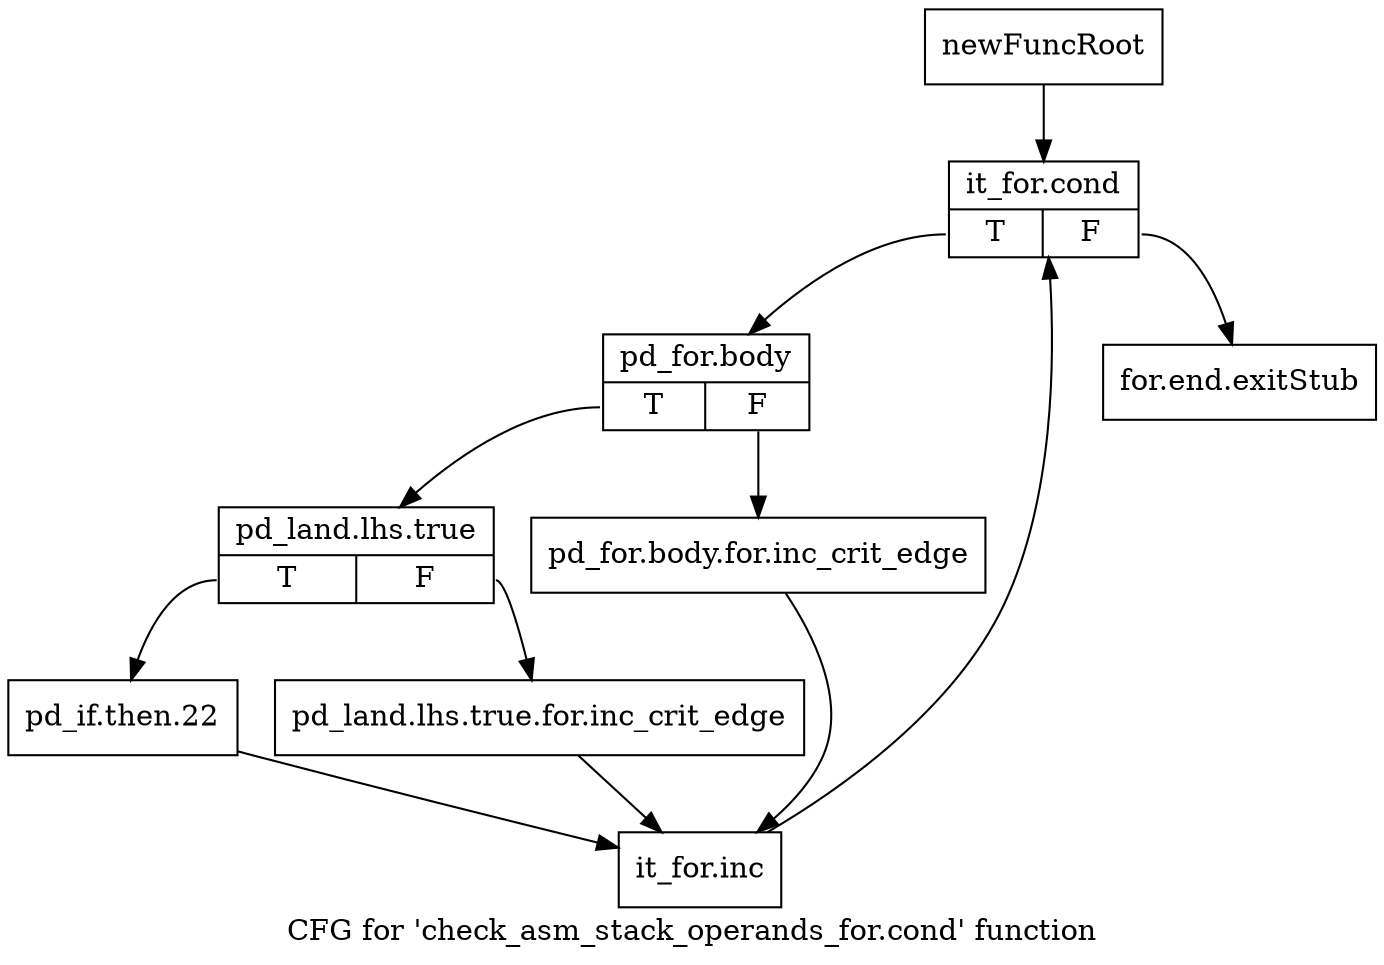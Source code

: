 digraph "CFG for 'check_asm_stack_operands_for.cond' function" {
	label="CFG for 'check_asm_stack_operands_for.cond' function";

	Node0xb957310 [shape=record,label="{newFuncRoot}"];
	Node0xb957310 -> Node0xb95b750;
	Node0xb95b700 [shape=record,label="{for.end.exitStub}"];
	Node0xb95b750 [shape=record,label="{it_for.cond|{<s0>T|<s1>F}}"];
	Node0xb95b750:s0 -> Node0xb95b7a0;
	Node0xb95b750:s1 -> Node0xb95b700;
	Node0xb95b7a0 [shape=record,label="{pd_for.body|{<s0>T|<s1>F}}"];
	Node0xb95b7a0:s0 -> Node0xb95b840;
	Node0xb95b7a0:s1 -> Node0xb95b7f0;
	Node0xb95b7f0 [shape=record,label="{pd_for.body.for.inc_crit_edge}"];
	Node0xb95b7f0 -> Node0xb95b930;
	Node0xb95b840 [shape=record,label="{pd_land.lhs.true|{<s0>T|<s1>F}}"];
	Node0xb95b840:s0 -> Node0xb95b8e0;
	Node0xb95b840:s1 -> Node0xb95b890;
	Node0xb95b890 [shape=record,label="{pd_land.lhs.true.for.inc_crit_edge}"];
	Node0xb95b890 -> Node0xb95b930;
	Node0xb95b8e0 [shape=record,label="{pd_if.then.22}"];
	Node0xb95b8e0 -> Node0xb95b930;
	Node0xb95b930 [shape=record,label="{it_for.inc}"];
	Node0xb95b930 -> Node0xb95b750;
}

